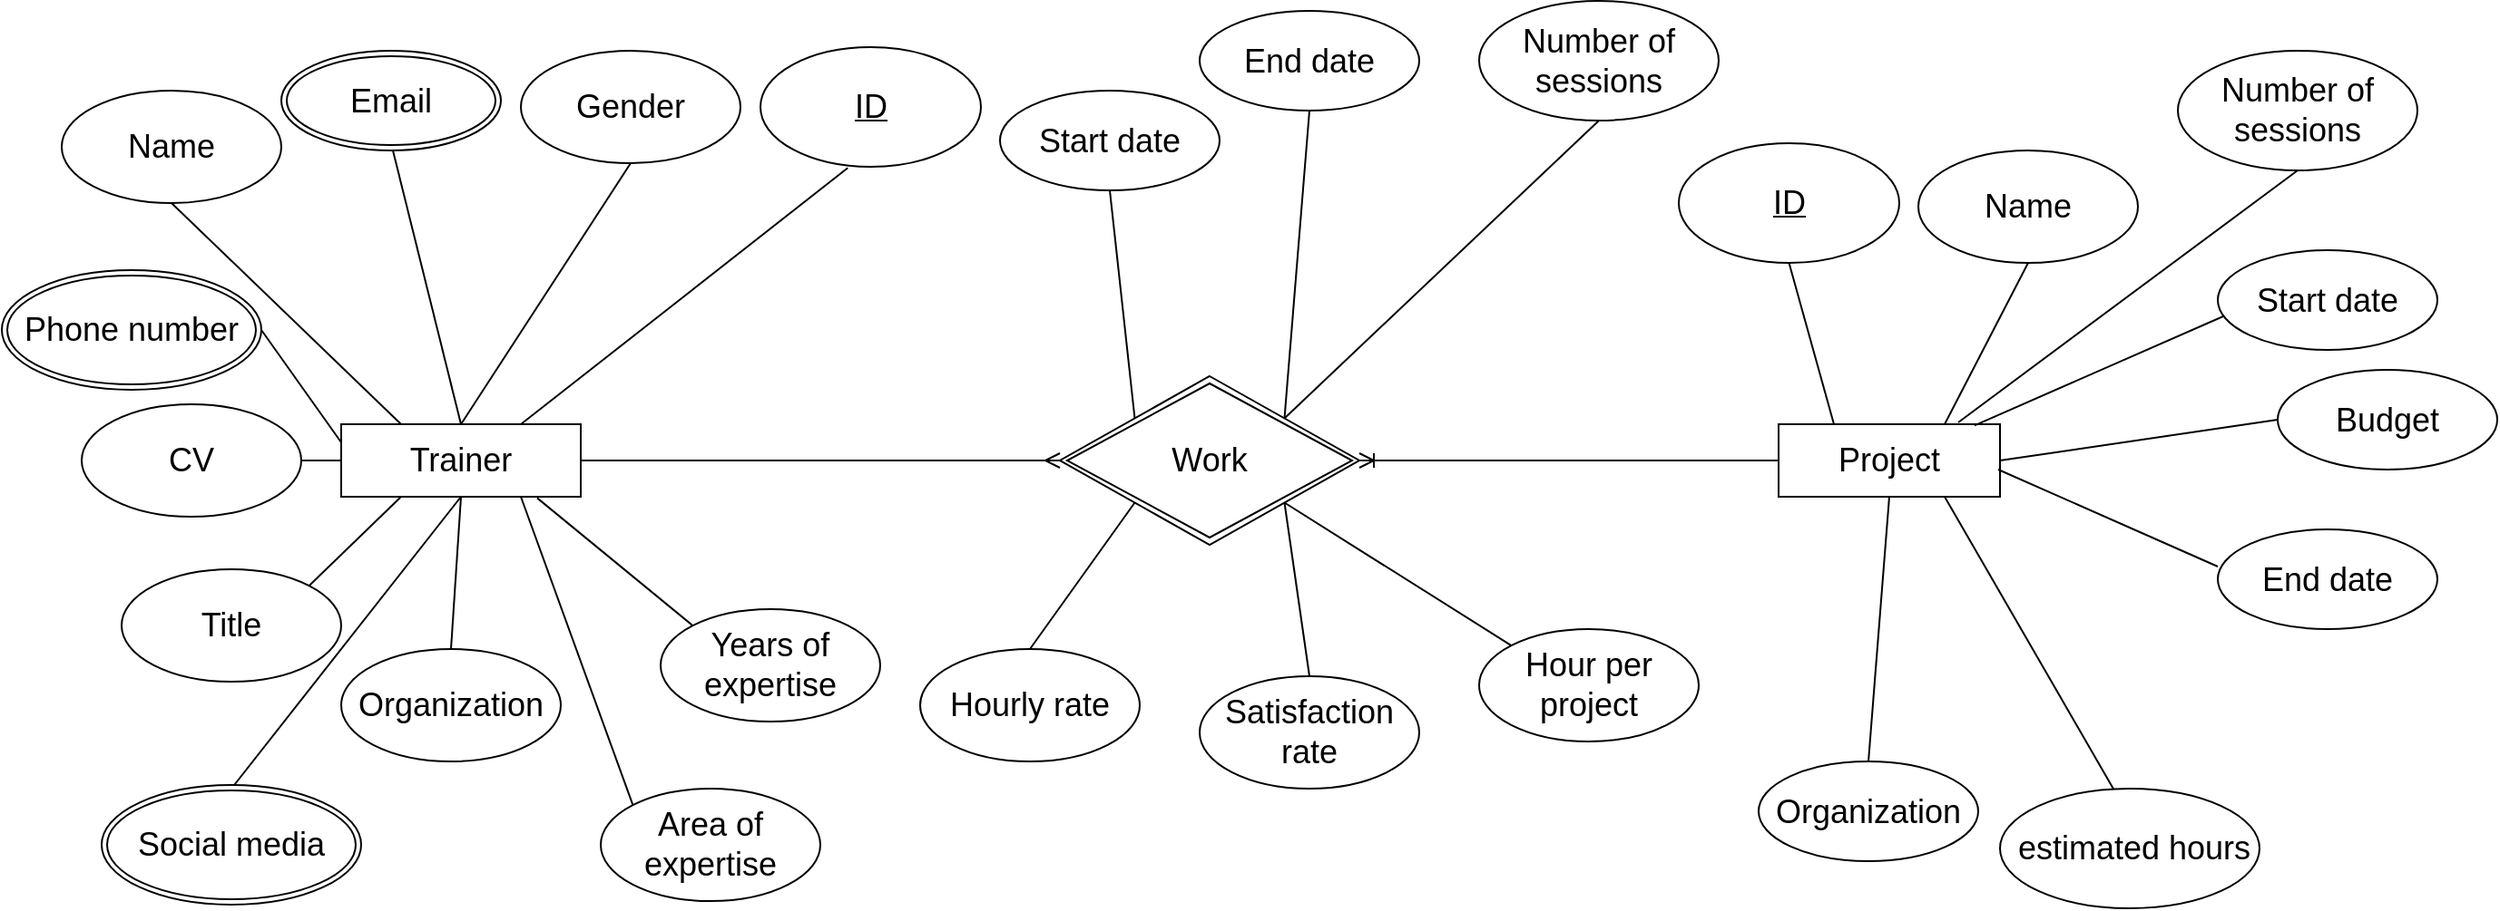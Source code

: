 <mxfile version="24.7.4" pages="2">
  <diagram id="R2lEEEUBdFMjLlhIrx00" name="ERD">
    <mxGraphModel dx="1173" dy="624" grid="1" gridSize="11" guides="1" tooltips="1" connect="1" arrows="1" fold="1" page="1" pageScale="1" pageWidth="1700" pageHeight="1100" math="0" shadow="0" extFonts="Permanent Marker^https://fonts.googleapis.com/css?family=Permanent+Marker">
      <root>
        <mxCell id="0" />
        <mxCell id="1" parent="0" />
        <mxCell id="-lJlp37_vLSV-pvQMXFQ-2" value="&lt;font style=&quot;font-size: 18px;&quot;&gt;Project&lt;/font&gt;" style="whiteSpace=wrap;html=1;align=center;" vertex="1" parent="1">
          <mxGeometry x="979" y="250" width="122" height="40" as="geometry" />
        </mxCell>
        <mxCell id="-lJlp37_vLSV-pvQMXFQ-3" value="&lt;font style=&quot;font-size: 18px;&quot;&gt;Trainer&lt;/font&gt;" style="whiteSpace=wrap;html=1;align=center;" vertex="1" parent="1">
          <mxGeometry x="187" y="250" width="132" height="40" as="geometry" />
        </mxCell>
        <mxCell id="-lJlp37_vLSV-pvQMXFQ-175" value="&lt;font style=&quot;font-size: 18px;&quot;&gt;Name&lt;/font&gt;" style="ellipse;whiteSpace=wrap;html=1;align=center;" vertex="1" parent="1">
          <mxGeometry x="33" y="66" width="121" height="62" as="geometry" />
        </mxCell>
        <mxCell id="-lJlp37_vLSV-pvQMXFQ-177" value="" style="endArrow=none;html=1;rounded=0;exitX=0.5;exitY=1;exitDx=0;exitDy=0;entryX=0.25;entryY=0;entryDx=0;entryDy=0;" edge="1" parent="1" source="-lJlp37_vLSV-pvQMXFQ-175" target="-lJlp37_vLSV-pvQMXFQ-3">
          <mxGeometry relative="1" as="geometry">
            <mxPoint x="561" y="352" as="sourcePoint" />
            <mxPoint x="721" y="352" as="targetPoint" />
          </mxGeometry>
        </mxCell>
        <mxCell id="-lJlp37_vLSV-pvQMXFQ-179" value="" style="endArrow=none;html=1;rounded=0;exitX=0.5;exitY=0;exitDx=0;exitDy=0;entryX=0.5;entryY=1;entryDx=0;entryDy=0;" edge="1" parent="1" source="-lJlp37_vLSV-pvQMXFQ-3">
          <mxGeometry relative="1" as="geometry">
            <mxPoint x="561" y="352" as="sourcePoint" />
            <mxPoint x="214.5" y="95" as="targetPoint" />
          </mxGeometry>
        </mxCell>
        <mxCell id="-lJlp37_vLSV-pvQMXFQ-180" value="&lt;font style=&quot;font-size: 18px;&quot;&gt;Title&lt;/font&gt;" style="ellipse;whiteSpace=wrap;html=1;align=center;" vertex="1" parent="1">
          <mxGeometry x="66" y="330" width="121" height="62" as="geometry" />
        </mxCell>
        <mxCell id="-lJlp37_vLSV-pvQMXFQ-181" value="" style="endArrow=none;html=1;rounded=0;exitX=0.25;exitY=1;exitDx=0;exitDy=0;entryX=1;entryY=0;entryDx=0;entryDy=0;" edge="1" parent="1" source="-lJlp37_vLSV-pvQMXFQ-3" target="-lJlp37_vLSV-pvQMXFQ-180">
          <mxGeometry relative="1" as="geometry">
            <mxPoint x="561" y="352" as="sourcePoint" />
            <mxPoint x="721" y="352" as="targetPoint" />
          </mxGeometry>
        </mxCell>
        <mxCell id="-lJlp37_vLSV-pvQMXFQ-182" value="&lt;font style=&quot;font-size: 18px;&quot;&gt;CV&lt;/font&gt;" style="ellipse;whiteSpace=wrap;html=1;align=center;" vertex="1" parent="1">
          <mxGeometry x="44" y="239" width="121" height="62" as="geometry" />
        </mxCell>
        <mxCell id="-lJlp37_vLSV-pvQMXFQ-183" value="" style="endArrow=none;html=1;rounded=0;exitX=1;exitY=0.5;exitDx=0;exitDy=0;entryX=0;entryY=0.5;entryDx=0;entryDy=0;" edge="1" parent="1" source="-lJlp37_vLSV-pvQMXFQ-182" target="-lJlp37_vLSV-pvQMXFQ-3">
          <mxGeometry relative="1" as="geometry">
            <mxPoint x="561" y="352" as="sourcePoint" />
            <mxPoint x="721" y="352" as="targetPoint" />
          </mxGeometry>
        </mxCell>
        <mxCell id="-lJlp37_vLSV-pvQMXFQ-184" value="&lt;font style=&quot;font-size: 18px;&quot;&gt;Organization&lt;/font&gt;" style="ellipse;whiteSpace=wrap;html=1;align=center;" vertex="1" parent="1">
          <mxGeometry x="187" y="374" width="121" height="62" as="geometry" />
        </mxCell>
        <mxCell id="-lJlp37_vLSV-pvQMXFQ-185" value="" style="endArrow=none;html=1;rounded=0;exitX=0.5;exitY=0;exitDx=0;exitDy=0;entryX=0.5;entryY=1;entryDx=0;entryDy=0;" edge="1" parent="1" source="-lJlp37_vLSV-pvQMXFQ-184" target="-lJlp37_vLSV-pvQMXFQ-3">
          <mxGeometry relative="1" as="geometry">
            <mxPoint x="561" y="352" as="sourcePoint" />
            <mxPoint x="721" y="352" as="targetPoint" />
          </mxGeometry>
        </mxCell>
        <mxCell id="-lJlp37_vLSV-pvQMXFQ-186" value="&lt;font style=&quot;font-size: 18px;&quot;&gt;Area of expertise&lt;/font&gt;" style="ellipse;whiteSpace=wrap;html=1;align=center;" vertex="1" parent="1">
          <mxGeometry x="330" y="451" width="121" height="62" as="geometry" />
        </mxCell>
        <mxCell id="-lJlp37_vLSV-pvQMXFQ-187" value="" style="endArrow=none;html=1;rounded=0;exitX=0.75;exitY=1;exitDx=0;exitDy=0;entryX=0;entryY=0;entryDx=0;entryDy=0;" edge="1" parent="1" source="-lJlp37_vLSV-pvQMXFQ-3" target="-lJlp37_vLSV-pvQMXFQ-186">
          <mxGeometry relative="1" as="geometry">
            <mxPoint x="561" y="352" as="sourcePoint" />
            <mxPoint x="721" y="352" as="targetPoint" />
          </mxGeometry>
        </mxCell>
        <mxCell id="-lJlp37_vLSV-pvQMXFQ-188" value="&lt;font style=&quot;font-size: 18px;&quot;&gt;Years of expertise&lt;/font&gt;" style="ellipse;whiteSpace=wrap;html=1;align=center;" vertex="1" parent="1">
          <mxGeometry x="363" y="352" width="121" height="62" as="geometry" />
        </mxCell>
        <mxCell id="-lJlp37_vLSV-pvQMXFQ-189" value="" style="endArrow=none;html=1;rounded=0;entryX=0;entryY=0;entryDx=0;entryDy=0;exitX=0.818;exitY=1.017;exitDx=0;exitDy=0;exitPerimeter=0;" edge="1" parent="1" source="-lJlp37_vLSV-pvQMXFQ-3" target="-lJlp37_vLSV-pvQMXFQ-188">
          <mxGeometry relative="1" as="geometry">
            <mxPoint x="286" y="297" as="sourcePoint" />
            <mxPoint x="721" y="352" as="targetPoint" />
          </mxGeometry>
        </mxCell>
        <mxCell id="-lJlp37_vLSV-pvQMXFQ-191" value="" style="endArrow=none;html=1;rounded=0;exitX=0.5;exitY=0;exitDx=0;exitDy=0;entryX=0.5;entryY=1;entryDx=0;entryDy=0;" edge="1" parent="1" target="-lJlp37_vLSV-pvQMXFQ-3">
          <mxGeometry relative="1" as="geometry">
            <mxPoint x="126.5" y="451" as="sourcePoint" />
            <mxPoint x="721" y="352" as="targetPoint" />
          </mxGeometry>
        </mxCell>
        <mxCell id="-lJlp37_vLSV-pvQMXFQ-192" value="&lt;font style=&quot;font-size: 18px;&quot;&gt;Gender&lt;/font&gt;" style="ellipse;whiteSpace=wrap;html=1;align=center;" vertex="1" parent="1">
          <mxGeometry x="286" y="44" width="121" height="62" as="geometry" />
        </mxCell>
        <mxCell id="-lJlp37_vLSV-pvQMXFQ-193" value="" style="endArrow=none;html=1;rounded=0;exitX=0.5;exitY=1;exitDx=0;exitDy=0;entryX=0.5;entryY=0;entryDx=0;entryDy=0;" edge="1" parent="1" source="-lJlp37_vLSV-pvQMXFQ-192" target="-lJlp37_vLSV-pvQMXFQ-3">
          <mxGeometry relative="1" as="geometry">
            <mxPoint x="561" y="319" as="sourcePoint" />
            <mxPoint x="721" y="319" as="targetPoint" />
          </mxGeometry>
        </mxCell>
        <mxCell id="-lJlp37_vLSV-pvQMXFQ-196" value="&lt;font style=&quot;font-size: 18px;&quot;&gt;ID&lt;/font&gt;" style="ellipse;whiteSpace=wrap;html=1;align=center;fontStyle=4;" vertex="1" parent="1">
          <mxGeometry x="418" y="42" width="121.5" height="66" as="geometry" />
        </mxCell>
        <mxCell id="-lJlp37_vLSV-pvQMXFQ-197" value="&lt;font style=&quot;font-size: 18px;&quot;&gt;Email&lt;/font&gt;" style="ellipse;shape=doubleEllipse;margin=3;whiteSpace=wrap;html=1;align=center;" vertex="1" parent="1">
          <mxGeometry x="154" y="44" width="121" height="55" as="geometry" />
        </mxCell>
        <mxCell id="-lJlp37_vLSV-pvQMXFQ-199" value="&lt;font style=&quot;font-size: 18px;&quot;&gt;Phone number&lt;/font&gt;" style="ellipse;shape=doubleEllipse;margin=3;whiteSpace=wrap;html=1;align=center;" vertex="1" parent="1">
          <mxGeometry y="165" width="143" height="66" as="geometry" />
        </mxCell>
        <mxCell id="-lJlp37_vLSV-pvQMXFQ-200" value="" style="endArrow=none;html=1;rounded=0;exitX=0.396;exitY=1.01;exitDx=0;exitDy=0;exitPerimeter=0;entryX=0.75;entryY=0;entryDx=0;entryDy=0;" edge="1" parent="1" source="-lJlp37_vLSV-pvQMXFQ-196" target="-lJlp37_vLSV-pvQMXFQ-3">
          <mxGeometry relative="1" as="geometry">
            <mxPoint x="561" y="308" as="sourcePoint" />
            <mxPoint x="721" y="308" as="targetPoint" />
          </mxGeometry>
        </mxCell>
        <mxCell id="-lJlp37_vLSV-pvQMXFQ-201" value="" style="endArrow=none;html=1;rounded=0;exitX=1;exitY=0.5;exitDx=0;exitDy=0;entryX=0;entryY=0.25;entryDx=0;entryDy=0;" edge="1" parent="1" source="-lJlp37_vLSV-pvQMXFQ-199" target="-lJlp37_vLSV-pvQMXFQ-3">
          <mxGeometry relative="1" as="geometry">
            <mxPoint x="462" y="308" as="sourcePoint" />
            <mxPoint x="622" y="308" as="targetPoint" />
          </mxGeometry>
        </mxCell>
        <mxCell id="-lJlp37_vLSV-pvQMXFQ-202" value="&lt;font style=&quot;font-size: 18px;&quot;&gt;ID&lt;/font&gt;" style="ellipse;whiteSpace=wrap;html=1;align=center;fontStyle=4;" vertex="1" parent="1">
          <mxGeometry x="924" y="95" width="121.5" height="66" as="geometry" />
        </mxCell>
        <mxCell id="-lJlp37_vLSV-pvQMXFQ-203" value="&lt;font style=&quot;font-size: 18px;&quot;&gt;Name&lt;/font&gt;" style="ellipse;whiteSpace=wrap;html=1;align=center;" vertex="1" parent="1">
          <mxGeometry x="1056" y="99" width="121" height="62" as="geometry" />
        </mxCell>
        <mxCell id="-lJlp37_vLSV-pvQMXFQ-204" value="" style="endArrow=none;html=1;rounded=0;exitX=0.5;exitY=1;exitDx=0;exitDy=0;entryX=0.75;entryY=0;entryDx=0;entryDy=0;" edge="1" parent="1" source="-lJlp37_vLSV-pvQMXFQ-203" target="-lJlp37_vLSV-pvQMXFQ-2">
          <mxGeometry relative="1" as="geometry">
            <mxPoint x="913" y="308" as="sourcePoint" />
            <mxPoint x="1073" y="308" as="targetPoint" />
          </mxGeometry>
        </mxCell>
        <mxCell id="-lJlp37_vLSV-pvQMXFQ-205" value="" style="endArrow=none;html=1;rounded=0;exitX=0.5;exitY=1;exitDx=0;exitDy=0;entryX=0.25;entryY=0;entryDx=0;entryDy=0;" edge="1" parent="1" source="-lJlp37_vLSV-pvQMXFQ-202" target="-lJlp37_vLSV-pvQMXFQ-2">
          <mxGeometry relative="1" as="geometry">
            <mxPoint x="913" y="308" as="sourcePoint" />
            <mxPoint x="1073" y="308" as="targetPoint" />
          </mxGeometry>
        </mxCell>
        <mxCell id="-lJlp37_vLSV-pvQMXFQ-207" value="" style="endArrow=none;html=1;rounded=0;entryX=0.333;entryY=0.894;entryDx=0;entryDy=0;entryPerimeter=0;exitX=0.885;exitY=0.017;exitDx=0;exitDy=0;exitPerimeter=0;" edge="1" parent="1" source="-lJlp37_vLSV-pvQMXFQ-2">
          <mxGeometry relative="1" as="geometry">
            <mxPoint x="913" y="308" as="sourcePoint" />
            <mxPoint x="1231.956" y="187.004" as="targetPoint" />
          </mxGeometry>
        </mxCell>
        <mxCell id="-lJlp37_vLSV-pvQMXFQ-209" value="&lt;font style=&quot;font-size: 18px;&quot;&gt;Budget&lt;/font&gt;" style="ellipse;whiteSpace=wrap;html=1;align=center;" vertex="1" parent="1">
          <mxGeometry x="1254" y="220" width="121" height="55" as="geometry" />
        </mxCell>
        <mxCell id="-lJlp37_vLSV-pvQMXFQ-210" value="" style="endArrow=none;html=1;rounded=0;entryX=0;entryY=0.5;entryDx=0;entryDy=0;exitX=1;exitY=0.5;exitDx=0;exitDy=0;" edge="1" parent="1" source="-lJlp37_vLSV-pvQMXFQ-2" target="-lJlp37_vLSV-pvQMXFQ-209">
          <mxGeometry relative="1" as="geometry">
            <mxPoint x="913" y="308" as="sourcePoint" />
            <mxPoint x="1073" y="308" as="targetPoint" />
          </mxGeometry>
        </mxCell>
        <mxCell id="-lJlp37_vLSV-pvQMXFQ-212" value="&lt;font style=&quot;font-size: 18px;&quot;&gt;Start date&lt;/font&gt;" style="ellipse;whiteSpace=wrap;html=1;align=center;" vertex="1" parent="1">
          <mxGeometry x="550" y="66" width="121" height="55" as="geometry" />
        </mxCell>
        <mxCell id="-lJlp37_vLSV-pvQMXFQ-213" value="&lt;font style=&quot;font-size: 18px;&quot;&gt;End date&lt;/font&gt;" style="ellipse;whiteSpace=wrap;html=1;align=center;" vertex="1" parent="1">
          <mxGeometry x="660" y="22" width="121" height="55" as="geometry" />
        </mxCell>
        <mxCell id="-lJlp37_vLSV-pvQMXFQ-214" value="" style="endArrow=none;html=1;rounded=0;exitX=0;exitY=0;exitDx=0;exitDy=0;entryX=0.5;entryY=1;entryDx=0;entryDy=0;" edge="1" parent="1" source="-lJlp37_vLSV-pvQMXFQ-225" target="-lJlp37_vLSV-pvQMXFQ-212">
          <mxGeometry relative="1" as="geometry">
            <mxPoint x="913" y="308" as="sourcePoint" />
            <mxPoint x="1073" y="308" as="targetPoint" />
          </mxGeometry>
        </mxCell>
        <mxCell id="-lJlp37_vLSV-pvQMXFQ-215" value="" style="endArrow=none;html=1;rounded=0;entryX=0.5;entryY=1;entryDx=0;entryDy=0;exitX=1;exitY=0;exitDx=0;exitDy=0;" edge="1" parent="1" source="-lJlp37_vLSV-pvQMXFQ-225" target="-lJlp37_vLSV-pvQMXFQ-213">
          <mxGeometry relative="1" as="geometry">
            <mxPoint x="913" y="308" as="sourcePoint" />
            <mxPoint x="1073" y="308" as="targetPoint" />
          </mxGeometry>
        </mxCell>
        <mxCell id="-lJlp37_vLSV-pvQMXFQ-217" value="&lt;font style=&quot;font-size: 18px;&quot;&gt;&amp;nbsp;estimated hours&lt;/font&gt;" style="ellipse;whiteSpace=wrap;html=1;align=center;" vertex="1" parent="1">
          <mxGeometry x="1101" y="451" width="143" height="66" as="geometry" />
        </mxCell>
        <mxCell id="-lJlp37_vLSV-pvQMXFQ-218" value="" style="endArrow=none;html=1;rounded=0;entryX=0.438;entryY=0.005;entryDx=0;entryDy=0;entryPerimeter=0;exitX=0.75;exitY=1;exitDx=0;exitDy=0;" edge="1" parent="1" source="-lJlp37_vLSV-pvQMXFQ-2" target="-lJlp37_vLSV-pvQMXFQ-217">
          <mxGeometry relative="1" as="geometry">
            <mxPoint x="913" y="308" as="sourcePoint" />
            <mxPoint x="1073" y="308" as="targetPoint" />
          </mxGeometry>
        </mxCell>
        <mxCell id="-lJlp37_vLSV-pvQMXFQ-220" value="&lt;font style=&quot;font-size: 18px;&quot;&gt;Organization&lt;/font&gt;" style="ellipse;whiteSpace=wrap;html=1;align=center;" vertex="1" parent="1">
          <mxGeometry x="968" y="436" width="121" height="55" as="geometry" />
        </mxCell>
        <mxCell id="-lJlp37_vLSV-pvQMXFQ-221" value="" style="endArrow=none;html=1;rounded=0;exitX=0.5;exitY=0;exitDx=0;exitDy=0;entryX=0.5;entryY=1;entryDx=0;entryDy=0;" edge="1" parent="1" source="-lJlp37_vLSV-pvQMXFQ-220" target="-lJlp37_vLSV-pvQMXFQ-2">
          <mxGeometry relative="1" as="geometry">
            <mxPoint x="913" y="308" as="sourcePoint" />
            <mxPoint x="1056" y="286" as="targetPoint" />
          </mxGeometry>
        </mxCell>
        <mxCell id="-lJlp37_vLSV-pvQMXFQ-225" value="&lt;font style=&quot;font-size: 18px;&quot;&gt;Work&lt;/font&gt;" style="shape=rhombus;double=1;perimeter=rhombusPerimeter;whiteSpace=wrap;html=1;align=center;" vertex="1" parent="1">
          <mxGeometry x="583" y="223.5" width="165" height="93" as="geometry" />
        </mxCell>
        <mxCell id="-lJlp37_vLSV-pvQMXFQ-226" value="" style="edgeStyle=entityRelationEdgeStyle;fontSize=12;html=1;endArrow=ERmany;rounded=0;exitX=1;exitY=0.5;exitDx=0;exitDy=0;entryX=0;entryY=0.5;entryDx=0;entryDy=0;" edge="1" parent="1" source="-lJlp37_vLSV-pvQMXFQ-3" target="-lJlp37_vLSV-pvQMXFQ-225">
          <mxGeometry width="100" height="100" relative="1" as="geometry">
            <mxPoint x="660" y="353" as="sourcePoint" />
            <mxPoint x="760" y="253" as="targetPoint" />
          </mxGeometry>
        </mxCell>
        <mxCell id="-lJlp37_vLSV-pvQMXFQ-227" value="" style="edgeStyle=entityRelationEdgeStyle;fontSize=12;html=1;endArrow=ERoneToMany;rounded=0;entryX=1;entryY=0.5;entryDx=0;entryDy=0;" edge="1" parent="1" source="-lJlp37_vLSV-pvQMXFQ-2" target="-lJlp37_vLSV-pvQMXFQ-225">
          <mxGeometry width="100" height="100" relative="1" as="geometry">
            <mxPoint x="715" y="583" as="sourcePoint" />
            <mxPoint x="858" y="308" as="targetPoint" />
          </mxGeometry>
        </mxCell>
        <mxCell id="-lJlp37_vLSV-pvQMXFQ-229" value="&lt;font style=&quot;font-size: 18px;&quot;&gt;Hourly rate&lt;/font&gt;" style="ellipse;whiteSpace=wrap;html=1;align=center;" vertex="1" parent="1">
          <mxGeometry x="506" y="374" width="121" height="62" as="geometry" />
        </mxCell>
        <mxCell id="-lJlp37_vLSV-pvQMXFQ-230" value="" style="endArrow=none;html=1;rounded=0;exitX=0.5;exitY=0;exitDx=0;exitDy=0;entryX=0;entryY=1;entryDx=0;entryDy=0;" edge="1" parent="1" source="-lJlp37_vLSV-pvQMXFQ-229" target="-lJlp37_vLSV-pvQMXFQ-225">
          <mxGeometry relative="1" as="geometry">
            <mxPoint x="638" y="308" as="sourcePoint" />
            <mxPoint x="798" y="308" as="targetPoint" />
          </mxGeometry>
        </mxCell>
        <mxCell id="-lJlp37_vLSV-pvQMXFQ-231" value="&lt;font style=&quot;font-size: 18px;&quot;&gt;Satisfaction rate&lt;/font&gt;" style="ellipse;whiteSpace=wrap;html=1;align=center;" vertex="1" parent="1">
          <mxGeometry x="660" y="389" width="121" height="62" as="geometry" />
        </mxCell>
        <mxCell id="-lJlp37_vLSV-pvQMXFQ-232" value="" style="endArrow=none;html=1;rounded=0;exitX=0.5;exitY=0;exitDx=0;exitDy=0;entryX=1;entryY=1;entryDx=0;entryDy=0;" edge="1" parent="1" source="-lJlp37_vLSV-pvQMXFQ-231" target="-lJlp37_vLSV-pvQMXFQ-225">
          <mxGeometry relative="1" as="geometry">
            <mxPoint x="638" y="308" as="sourcePoint" />
            <mxPoint x="798" y="308" as="targetPoint" />
          </mxGeometry>
        </mxCell>
        <mxCell id="-lJlp37_vLSV-pvQMXFQ-233" value="&lt;font style=&quot;font-size: 18px;&quot;&gt;Hour per project&lt;/font&gt;" style="ellipse;whiteSpace=wrap;html=1;align=center;" vertex="1" parent="1">
          <mxGeometry x="814" y="363" width="121" height="62" as="geometry" />
        </mxCell>
        <mxCell id="-lJlp37_vLSV-pvQMXFQ-234" value="" style="endArrow=none;html=1;rounded=0;entryX=0;entryY=0;entryDx=0;entryDy=0;exitX=1;exitY=1;exitDx=0;exitDy=0;" edge="1" parent="1" source="-lJlp37_vLSV-pvQMXFQ-225" target="-lJlp37_vLSV-pvQMXFQ-233">
          <mxGeometry relative="1" as="geometry">
            <mxPoint x="682" y="308" as="sourcePoint" />
            <mxPoint x="842" y="308" as="targetPoint" />
          </mxGeometry>
        </mxCell>
        <mxCell id="-lJlp37_vLSV-pvQMXFQ-237" value="" style="endArrow=none;html=1;rounded=0;entryX=0;entryY=0.5;entryDx=0;entryDy=0;" edge="1" parent="1">
          <mxGeometry relative="1" as="geometry">
            <mxPoint x="1100" y="275" as="sourcePoint" />
            <mxPoint x="1221.0" y="328.5" as="targetPoint" />
          </mxGeometry>
        </mxCell>
        <mxCell id="ARLuHoA5WkAl8gvBRw-s-1" value="&lt;font style=&quot;font-size: 18px;&quot;&gt;Social media&lt;/font&gt;" style="ellipse;shape=doubleEllipse;margin=3;whiteSpace=wrap;html=1;align=center;" vertex="1" parent="1">
          <mxGeometry x="55" y="449" width="143" height="66" as="geometry" />
        </mxCell>
        <mxCell id="ARLuHoA5WkAl8gvBRw-s-2" value="&lt;font style=&quot;font-size: 18px;&quot;&gt;End date&lt;/font&gt;" style="ellipse;whiteSpace=wrap;html=1;align=center;" vertex="1" parent="1">
          <mxGeometry x="1221" y="308" width="121" height="55" as="geometry" />
        </mxCell>
        <mxCell id="ARLuHoA5WkAl8gvBRw-s-3" value="&lt;font style=&quot;font-size: 18px;&quot;&gt;Number of sessions&lt;/font&gt;" style="ellipse;whiteSpace=wrap;html=1;align=center;" vertex="1" parent="1">
          <mxGeometry x="1199" y="44" width="132" height="66" as="geometry" />
        </mxCell>
        <mxCell id="ARLuHoA5WkAl8gvBRw-s-4" value="" style="endArrow=none;html=1;rounded=0;entryX=0.5;entryY=1;entryDx=0;entryDy=0;" edge="1" parent="1" target="ARLuHoA5WkAl8gvBRw-s-3">
          <mxGeometry relative="1" as="geometry">
            <mxPoint x="1078" y="249" as="sourcePoint" />
            <mxPoint x="1007" y="308" as="targetPoint" />
          </mxGeometry>
        </mxCell>
        <mxCell id="ARLuHoA5WkAl8gvBRw-s-5" value="&lt;font style=&quot;font-size: 18px;&quot;&gt;Start date&lt;/font&gt;" style="ellipse;whiteSpace=wrap;html=1;align=center;" vertex="1" parent="1">
          <mxGeometry x="1221" y="154" width="121" height="55" as="geometry" />
        </mxCell>
        <mxCell id="ARLuHoA5WkAl8gvBRw-s-6" value="&lt;font style=&quot;font-size: 18px;&quot;&gt;Number of sessions&lt;/font&gt;" style="ellipse;whiteSpace=wrap;html=1;align=center;" vertex="1" parent="1">
          <mxGeometry x="814" y="16.5" width="132" height="66" as="geometry" />
        </mxCell>
        <mxCell id="ARLuHoA5WkAl8gvBRw-s-7" value="" style="endArrow=none;html=1;rounded=0;entryX=0.5;entryY=1;entryDx=0;entryDy=0;exitX=1;exitY=0;exitDx=0;exitDy=0;" edge="1" parent="1" source="-lJlp37_vLSV-pvQMXFQ-225" target="ARLuHoA5WkAl8gvBRw-s-6">
          <mxGeometry relative="1" as="geometry">
            <mxPoint x="704" y="308" as="sourcePoint" />
            <mxPoint x="864" y="308" as="targetPoint" />
          </mxGeometry>
        </mxCell>
      </root>
    </mxGraphModel>
  </diagram>
  <diagram id="znhydlwGK0Yi2V00lYWk" name="Schema">
    <mxGraphModel dx="880" dy="468" grid="1" gridSize="11" guides="1" tooltips="1" connect="1" arrows="1" fold="1" page="1" pageScale="1" pageWidth="1700" pageHeight="1100" math="0" shadow="0">
      <root>
        <mxCell id="0" />
        <mxCell id="1" parent="0" />
        <mxCell id="1UkKMclis58Q_67IOI8B-1" value="T_ID" style="whiteSpace=wrap;html=1;align=center;" vertex="1" parent="1">
          <mxGeometry x="44" y="88" width="100" height="44" as="geometry" />
        </mxCell>
        <mxCell id="1UkKMclis58Q_67IOI8B-2" value="" style="endArrow=none;html=1;rounded=0;" edge="1" parent="1">
          <mxGeometry relative="1" as="geometry">
            <mxPoint x="69" y="121" as="sourcePoint" />
            <mxPoint x="119" y="121" as="targetPoint" />
          </mxGeometry>
        </mxCell>
        <mxCell id="1UkKMclis58Q_67IOI8B-3" value="Name" style="whiteSpace=wrap;html=1;align=center;" vertex="1" parent="1">
          <mxGeometry x="144" y="88" width="100" height="44" as="geometry" />
        </mxCell>
        <mxCell id="1UkKMclis58Q_67IOI8B-4" value="&lt;font style=&quot;font-size: 18px;&quot;&gt;Trainer&lt;/font&gt;" style="text;html=1;align=center;verticalAlign=middle;resizable=0;points=[];autosize=1;strokeColor=none;fillColor=none;" vertex="1" parent="1">
          <mxGeometry x="33" y="55" width="77" height="33" as="geometry" />
        </mxCell>
        <mxCell id="1UkKMclis58Q_67IOI8B-5" value="Gender" style="whiteSpace=wrap;html=1;align=center;" vertex="1" parent="1">
          <mxGeometry x="244" y="88" width="100" height="44" as="geometry" />
        </mxCell>
        <mxCell id="1UkKMclis58Q_67IOI8B-10" value="Email" style="whiteSpace=wrap;html=1;align=center;" vertex="1" parent="1">
          <mxGeometry x="344" y="88" width="100" height="44" as="geometry" />
        </mxCell>
        <mxCell id="1UkKMclis58Q_67IOI8B-14" value="Phone" style="whiteSpace=wrap;html=1;align=center;" vertex="1" parent="1">
          <mxGeometry x="444" y="88" width="100" height="44" as="geometry" />
        </mxCell>
        <mxCell id="1UkKMclis58Q_67IOI8B-16" value="Title" style="whiteSpace=wrap;html=1;align=center;" vertex="1" parent="1">
          <mxGeometry x="544" y="88" width="100" height="44" as="geometry" />
        </mxCell>
        <mxCell id="1UkKMclis58Q_67IOI8B-17" value="A.O.E" style="whiteSpace=wrap;html=1;align=center;" vertex="1" parent="1">
          <mxGeometry x="644" y="88" width="100" height="44" as="geometry" />
        </mxCell>
        <mxCell id="1UkKMclis58Q_67IOI8B-18" value="Y.O.E" style="whiteSpace=wrap;html=1;align=center;" vertex="1" parent="1">
          <mxGeometry x="744" y="88" width="100" height="44" as="geometry" />
        </mxCell>
        <mxCell id="1UkKMclis58Q_67IOI8B-19" value="C.V" style="whiteSpace=wrap;html=1;align=center;" vertex="1" parent="1">
          <mxGeometry x="844" y="88" width="100" height="44" as="geometry" />
        </mxCell>
        <mxCell id="1UkKMclis58Q_67IOI8B-20" value="Social Meddia" style="whiteSpace=wrap;html=1;align=center;" vertex="1" parent="1">
          <mxGeometry x="944" y="88" width="100" height="44" as="geometry" />
        </mxCell>
        <mxCell id="1UkKMclis58Q_67IOI8B-21" value="Organization" style="whiteSpace=wrap;html=1;align=center;" vertex="1" parent="1">
          <mxGeometry x="1044" y="88" width="100" height="44" as="geometry" />
        </mxCell>
        <mxCell id="1UkKMclis58Q_67IOI8B-22" value="&lt;font style=&quot;font-size: 18px;&quot;&gt;Working&lt;/font&gt;" style="text;html=1;align=center;verticalAlign=middle;resizable=0;points=[];autosize=1;strokeColor=none;fillColor=none;" vertex="1" parent="1">
          <mxGeometry x="33" y="184" width="88" height="33" as="geometry" />
        </mxCell>
        <mxCell id="1UkKMclis58Q_67IOI8B-23" value="Start date" style="whiteSpace=wrap;html=1;align=center;" vertex="1" parent="1">
          <mxGeometry x="244" y="220" width="100" height="44" as="geometry" />
        </mxCell>
        <mxCell id="1UkKMclis58Q_67IOI8B-24" value="T_ID" style="whiteSpace=wrap;html=1;align=center;" vertex="1" parent="1">
          <mxGeometry x="44" y="220" width="100" height="44" as="geometry" />
        </mxCell>
        <mxCell id="1UkKMclis58Q_67IOI8B-25" value="" style="endArrow=none;html=1;rounded=0;" edge="1" parent="1">
          <mxGeometry relative="1" as="geometry">
            <mxPoint x="69" y="253" as="sourcePoint" />
            <mxPoint x="119" y="253" as="targetPoint" />
          </mxGeometry>
        </mxCell>
        <mxCell id="1UkKMclis58Q_67IOI8B-26" value="P_ID" style="whiteSpace=wrap;html=1;align=center;" vertex="1" parent="1">
          <mxGeometry x="144" y="220" width="100" height="44" as="geometry" />
        </mxCell>
        <mxCell id="1UkKMclis58Q_67IOI8B-27" value="" style="endArrow=none;html=1;rounded=0;" edge="1" parent="1">
          <mxGeometry relative="1" as="geometry">
            <mxPoint x="169" y="253" as="sourcePoint" />
            <mxPoint x="219" y="253" as="targetPoint" />
          </mxGeometry>
        </mxCell>
        <mxCell id="1UkKMclis58Q_67IOI8B-29" value="End date" style="whiteSpace=wrap;html=1;align=center;" vertex="1" parent="1">
          <mxGeometry x="344" y="220" width="100" height="44" as="geometry" />
        </mxCell>
        <mxCell id="1UkKMclis58Q_67IOI8B-30" value="Hourly rate" style="whiteSpace=wrap;html=1;align=center;" vertex="1" parent="1">
          <mxGeometry x="444" y="220" width="100" height="44" as="geometry" />
        </mxCell>
        <mxCell id="1UkKMclis58Q_67IOI8B-31" value="Satisfaction rate" style="whiteSpace=wrap;html=1;align=center;" vertex="1" parent="1">
          <mxGeometry x="544" y="220" width="100" height="44" as="geometry" />
        </mxCell>
        <mxCell id="1UkKMclis58Q_67IOI8B-32" value="No. of sessions" style="whiteSpace=wrap;html=1;align=center;" vertex="1" parent="1">
          <mxGeometry x="644" y="220" width="100" height="44" as="geometry" />
        </mxCell>
        <mxCell id="1UkKMclis58Q_67IOI8B-33" value="Hour per project" style="whiteSpace=wrap;html=1;align=center;" vertex="1" parent="1">
          <mxGeometry x="744" y="220" width="100" height="44" as="geometry" />
        </mxCell>
        <mxCell id="45Q3yizNFeWsh2WmiwKw-1" value="&lt;font style=&quot;font-size: 18px;&quot;&gt;Project&lt;/font&gt;" style="text;html=1;align=center;verticalAlign=middle;resizable=0;points=[];autosize=1;strokeColor=none;fillColor=none;" vertex="1" parent="1">
          <mxGeometry x="44" y="319" width="77" height="33" as="geometry" />
        </mxCell>
        <mxCell id="45Q3yizNFeWsh2WmiwKw-2" value="P_ID" style="whiteSpace=wrap;html=1;align=center;" vertex="1" parent="1">
          <mxGeometry x="44" y="352" width="100" height="44" as="geometry" />
        </mxCell>
        <mxCell id="45Q3yizNFeWsh2WmiwKw-3" value="" style="endArrow=none;html=1;rounded=0;" edge="1" parent="1">
          <mxGeometry relative="1" as="geometry">
            <mxPoint x="69" y="385" as="sourcePoint" />
            <mxPoint x="119" y="385" as="targetPoint" />
          </mxGeometry>
        </mxCell>
        <mxCell id="45Q3yizNFeWsh2WmiwKw-5" value="Name" style="whiteSpace=wrap;html=1;align=center;" vertex="1" parent="1">
          <mxGeometry x="144" y="352" width="100" height="44" as="geometry" />
        </mxCell>
        <mxCell id="45Q3yizNFeWsh2WmiwKw-7" value="Start date" style="whiteSpace=wrap;html=1;align=center;" vertex="1" parent="1">
          <mxGeometry x="244" y="352" width="100" height="44" as="geometry" />
        </mxCell>
        <mxCell id="45Q3yizNFeWsh2WmiwKw-8" value="End date" style="whiteSpace=wrap;html=1;align=center;" vertex="1" parent="1">
          <mxGeometry x="344" y="352" width="100" height="44" as="geometry" />
        </mxCell>
        <mxCell id="45Q3yizNFeWsh2WmiwKw-9" value="Organization" style="whiteSpace=wrap;html=1;align=center;" vertex="1" parent="1">
          <mxGeometry x="444" y="352" width="100" height="44" as="geometry" />
        </mxCell>
        <mxCell id="45Q3yizNFeWsh2WmiwKw-10" value="Estimated hours" style="whiteSpace=wrap;html=1;align=center;" vertex="1" parent="1">
          <mxGeometry x="544" y="352" width="100" height="44" as="geometry" />
        </mxCell>
        <mxCell id="45Q3yizNFeWsh2WmiwKw-11" value="No. of sessions" style="whiteSpace=wrap;html=1;align=center;" vertex="1" parent="1">
          <mxGeometry x="644" y="352" width="100" height="44" as="geometry" />
        </mxCell>
        <mxCell id="45Q3yizNFeWsh2WmiwKw-12" value="Budget" style="whiteSpace=wrap;html=1;align=center;" vertex="1" parent="1">
          <mxGeometry x="744" y="352" width="100" height="44" as="geometry" />
        </mxCell>
        <mxCell id="eny_NAsBusuS5twb-0Lm-1" value="" style="endArrow=classic;html=1;rounded=0;exitX=0.32;exitY=1;exitDx=0;exitDy=0;exitPerimeter=0;entryX=0.75;entryY=0;entryDx=0;entryDy=0;" edge="1" parent="1" source="1UkKMclis58Q_67IOI8B-26" target="45Q3yizNFeWsh2WmiwKw-2">
          <mxGeometry width="50" height="50" relative="1" as="geometry">
            <mxPoint x="319" y="292" as="sourcePoint" />
            <mxPoint x="198" y="297" as="targetPoint" />
            <Array as="points">
              <mxPoint x="176" y="308" />
              <mxPoint x="121" y="308" />
            </Array>
          </mxGeometry>
        </mxCell>
        <mxCell id="eny_NAsBusuS5twb-0Lm-2" value="" style="endArrow=classic;html=1;rounded=0;exitX=0.75;exitY=0;exitDx=0;exitDy=0;entryX=0.75;entryY=1;entryDx=0;entryDy=0;" edge="1" parent="1" source="1UkKMclis58Q_67IOI8B-24" target="1UkKMclis58Q_67IOI8B-1">
          <mxGeometry width="50" height="50" relative="1" as="geometry">
            <mxPoint x="319" y="292" as="sourcePoint" />
            <mxPoint x="369" y="242" as="targetPoint" />
          </mxGeometry>
        </mxCell>
      </root>
    </mxGraphModel>
  </diagram>
</mxfile>
